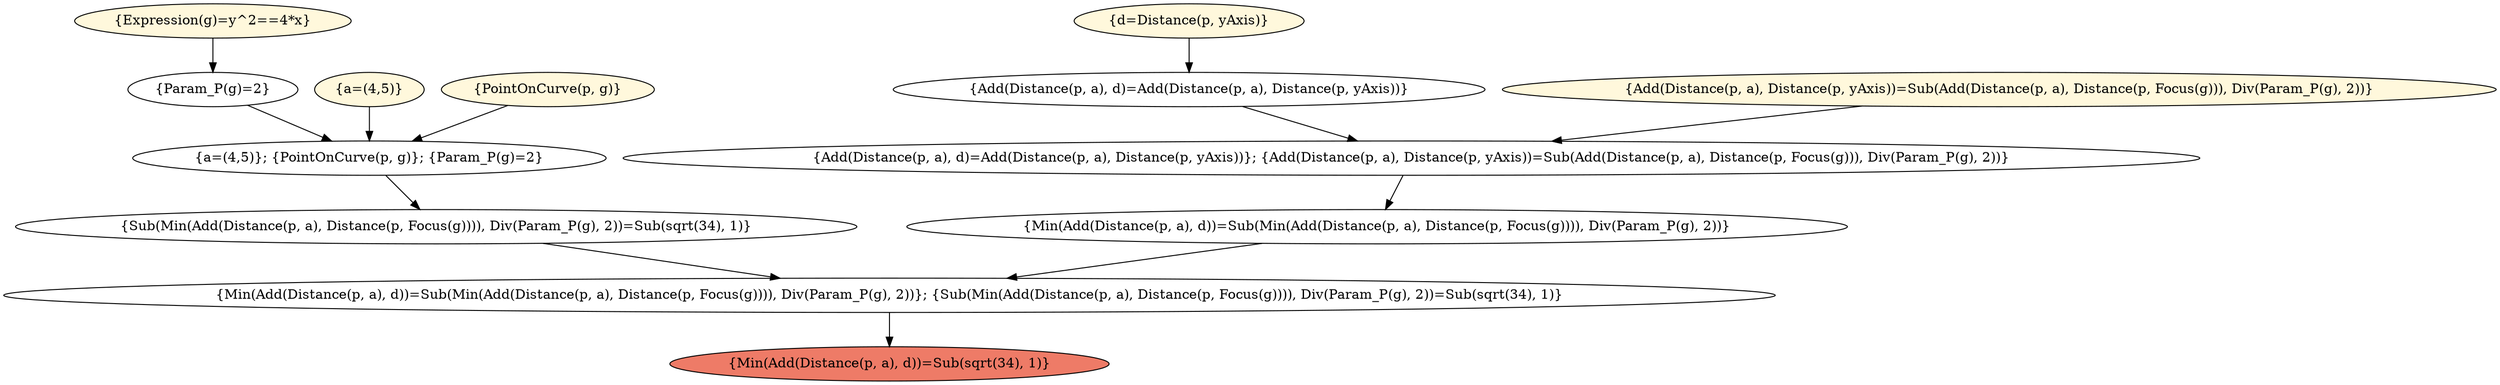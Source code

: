 digraph solving_process {
	graph [bb="0,0,2188.3,396"];
	node [label="\N"];
	"{Expression(g)=y^2==4*x}"	[fillcolor=cornsilk,
		height=0.5,
		pos="179.05,378",
		style=filled,
		width=3.232];
	"{Param_P(g)=2}"	[height=0.5,
		pos="179.05,306",
		width=2.0804];
	"{Expression(g)=y^2==4*x}" -> "{Param_P(g)=2}"	[pos="e,179.05,324.1 179.05,359.7 179.05,352.41 179.05,343.73 179.05,335.54"];
	"{a=(4,5)}; {PointOnCurve(p, g)}; {Param_P(g)=2}"	[height=0.5,
		pos="320.05,234",
		width=5.6915];
	"{Param_P(g)=2}" -> "{a=(4,5)}; {PointOnCurve(p, g)}; {Param_P(g)=2}"	[pos="e,285.55,252.13 210.69,289.29 229.72,279.84 254.25,267.67 275.25,257.24"];
	"{d=Distance(p, yAxis)}"	[fillcolor=cornsilk,
		height=0.5,
		pos="1041,378",
		style=filled,
		width=2.7912];
	"{Add(Distance(p, a), d)=Add(Distance(p, a), Distance(p, yAxis))}"	[height=0.5,
		pos="1041,306",
		width=7.1985];
	"{d=Distance(p, yAxis)}" -> "{Add(Distance(p, a), d)=Add(Distance(p, a), Distance(p, yAxis))}"	[pos="e,1041,324.1 1041,359.7 1041,352.41 1041,343.73 1041,335.54"];
	"{Add(Distance(p, a), d)=Add(Distance(p, a), Distance(p, yAxis))}; {Add(Distance(p, a), Distance(p, yAxis))=Sub(Add(Distance(p, a), \
Distance(p, Focus(g))), Div(Param_P(g), 2))}"	[height=0.5,
		pos="1231,234",
		width=19.126];
	"{Add(Distance(p, a), d)=Add(Distance(p, a), Distance(p, yAxis))}" -> "{Add(Distance(p, a), d)=Add(Distance(p, a), Distance(p, yAxis))}; {Add(Distance(p, a), Distance(p, yAxis))=Sub(Add(Distance(p, a), \
Distance(p, Focus(g))), Div(Param_P(g), 2))}"	[pos="e,1183.7,252.43 1087.5,287.88 1113.3,278.37 1145.7,266.46 1173.1,256.35"];
	"{Min(Add(Distance(p, a), d))=Sub(Min(Add(Distance(p, a), Distance(p, Focus(g)))), Div(Param_P(g), 2))}"	[height=0.5,
		pos="1203,162",
		width=11.492];
	"{Add(Distance(p, a), d)=Add(Distance(p, a), Distance(p, yAxis))}; {Add(Distance(p, a), Distance(p, yAxis))=Sub(Add(Distance(p, a), \
Distance(p, Focus(g))), Div(Param_P(g), 2))}" -> "{Min(Add(Distance(p, a), d))=Sub(Min(Add(Distance(p, a), Distance(p, Focus(g)))), Div(Param_P(g), 2))}"	[pos="e,1209.9,180.1 1224.1,215.7 1221.1,208.15 1217.5,199.12 1214.1,190.68"];
	"{Add(Distance(p, a), Distance(p, yAxis))=Sub(Add(Distance(p, a), Distance(p, Focus(g))), Div(Param_P(g), 2))}"	[fillcolor=cornsilk,
		height=0.5,
		pos="1753,306",
		style=filled,
		width=12.089];
	"{Add(Distance(p, a), Distance(p, yAxis))=Sub(Add(Distance(p, a), Distance(p, Focus(g))), Div(Param_P(g), 2))}" -> "{Add(Distance(p, a), d)=Add(Distance(p, a), Distance(p, yAxis))}; {Add(Distance(p, a), Distance(p, yAxis))=Sub(Add(Distance(p, a), \
Distance(p, Focus(g))), Div(Param_P(g), 2))}"	[pos="e,1358.8,252.14 1628.3,288.28 1550.6,277.85 1450.4,264.41 1370,253.64"];
	"{Min(Add(Distance(p, a), d))=Sub(Min(Add(Distance(p, a), Distance(p, Focus(g)))), Div(Param_P(g), 2))}; {Sub(Min(Add(Distance(p, \
a), Distance(p, Focus(g)))), Div(Param_P(g), 2))=Sub(sqrt(34), 1)}"	[height=0.5,
		pos="775.05,90",
		width=21.529];
	"{Min(Add(Distance(p, a), d))=Sub(Min(Add(Distance(p, a), Distance(p, Focus(g)))), Div(Param_P(g), 2))}" -> "{Min(Add(Distance(p, a), d))=Sub(Min(Add(Distance(p, a), Distance(p, Focus(g)))), Div(Param_P(g), 2))}; {Sub(Min(Add(Distance(p, \
a), Distance(p, Focus(g)))), Div(Param_P(g), 2))=Sub(sqrt(34), 1)}"	[pos="e,880.81,108.3 1099.7,144.1 1037,133.85 956.9,120.74 891.92,110.12"];
	"{a=(4,5)}"	[fillcolor=cornsilk,
		height=0.5,
		pos="320.05,306",
		style=filled,
		width=1.3269];
	"{a=(4,5)}" -> "{a=(4,5)}; {PointOnCurve(p, g)}; {Param_P(g)=2}"	[pos="e,320.05,252.1 320.05,287.7 320.05,280.41 320.05,271.73 320.05,263.54"];
	"{Sub(Min(Add(Distance(p, a), Distance(p, Focus(g)))), Div(Param_P(g), 2))=Sub(sqrt(34), 1)}"	[height=0.5,
		pos="376.05,162",
		width=10.198];
	"{a=(4,5)}; {PointOnCurve(p, g)}; {Param_P(g)=2}" -> "{Sub(Min(Add(Distance(p, a), Distance(p, Focus(g)))), Div(Param_P(g), 2))=Sub(sqrt(34), 1)}"	[pos="e,362.36,180.1 333.89,215.7 340.33,207.64 348.13,197.89 355.26,188.98"];
	"{PointOnCurve(p, g)}"	[fillcolor=cornsilk,
		height=0.5,
		pos="480.05,306",
		style=filled,
		width=2.6064];
	"{PointOnCurve(p, g)}" -> "{a=(4,5)}; {PointOnCurve(p, g)}; {Param_P(g)=2}"	[pos="e,359.01,252.04 443.74,289.12 421.74,279.49 393.37,267.08 369.35,256.57"];
	"{Sub(Min(Add(Distance(p, a), Distance(p, Focus(g)))), Div(Param_P(g), 2))=Sub(sqrt(34), 1)}" -> "{Min(Add(Distance(p, a), d))=Sub(Min(Add(Distance(p, a), Distance(p, Focus(g)))), Div(Param_P(g), 2))}; {Sub(Min(Add(Distance(p, \
a), Distance(p, Focus(g)))), Div(Param_P(g), 2))=Sub(sqrt(34), 1)}"	[pos="e,676.33,108.32 472.13,144.14 530.3,133.94 604.7,120.89 665.21,110.27"];
	"{Min(Add(Distance(p, a), d))=Sub(sqrt(34), 1)}"	[fillcolor="#ee7b67",
		height=0.5,
		pos="775.05,18",
		style=filled,
		width=5.3076];
	"{Min(Add(Distance(p, a), d))=Sub(Min(Add(Distance(p, a), Distance(p, Focus(g)))), Div(Param_P(g), 2))}; {Sub(Min(Add(Distance(p, \
a), Distance(p, Focus(g)))), Div(Param_P(g), 2))=Sub(sqrt(34), 1)}" -> "{Min(Add(Distance(p, a), d))=Sub(sqrt(34), 1)}"	[pos="e,775.05,36.104 775.05,71.697 775.05,64.407 775.05,55.726 775.05,47.536"];
}
